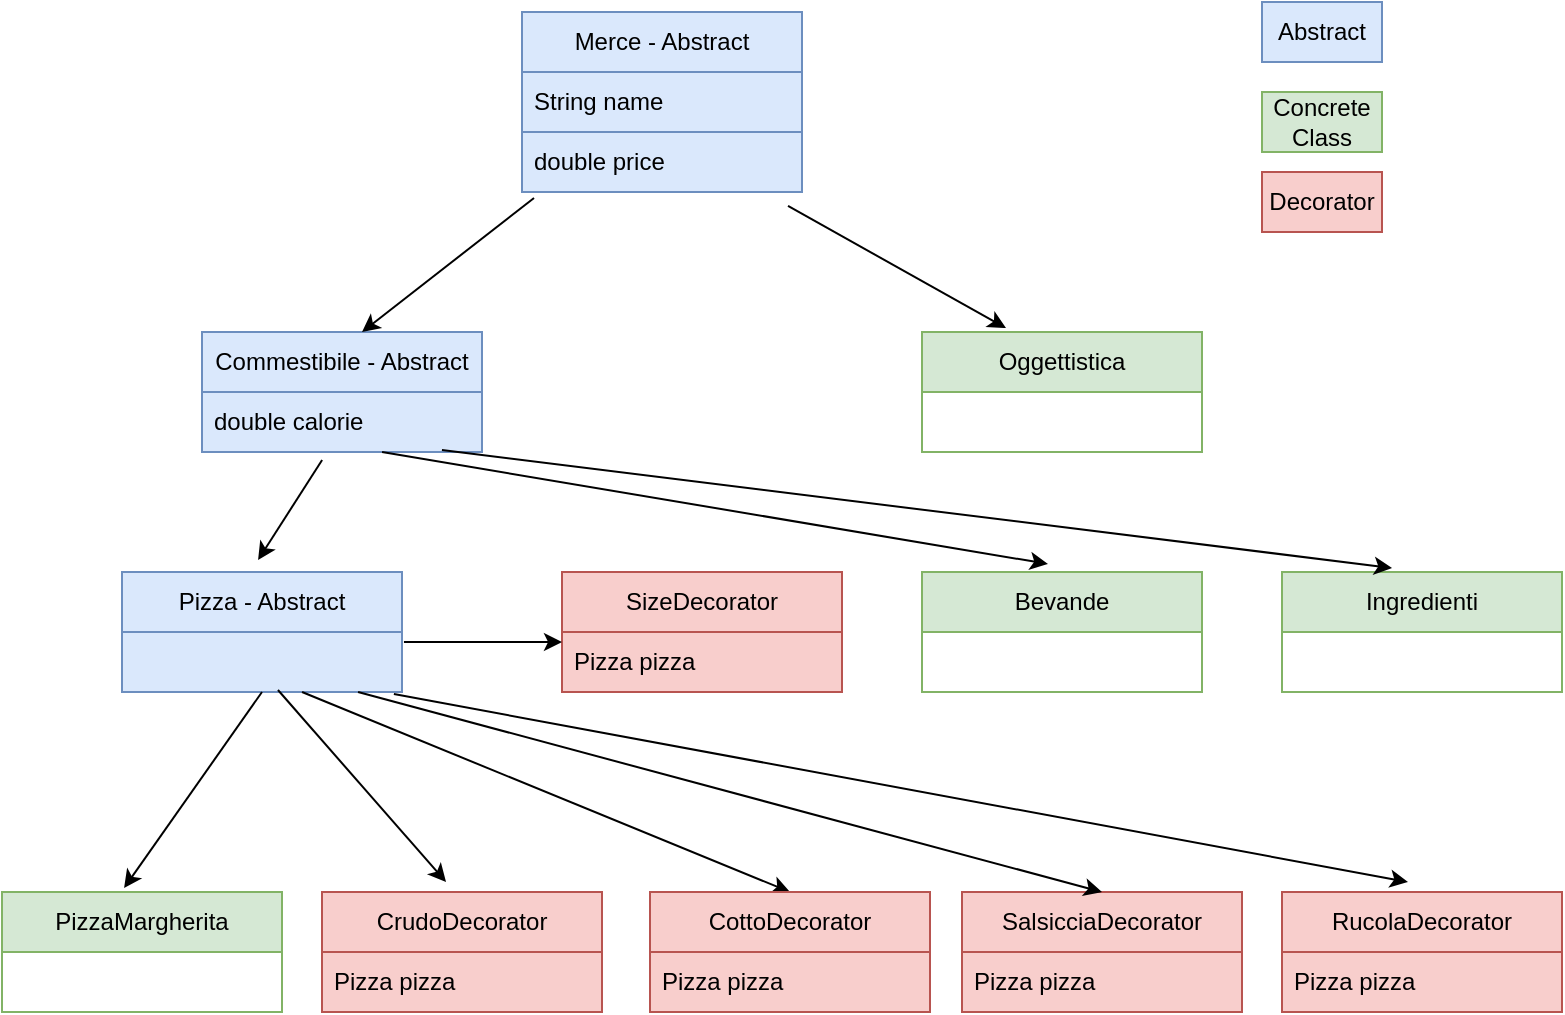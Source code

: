 <mxfile version="21.6.2" type="device">
  <diagram name="Pagina-1" id="XF3vCzrUBPsqfvgIkMo5">
    <mxGraphModel dx="1434" dy="788" grid="1" gridSize="10" guides="1" tooltips="1" connect="1" arrows="1" fold="1" page="1" pageScale="1" pageWidth="827" pageHeight="1169" math="0" shadow="0">
      <root>
        <mxCell id="0" />
        <mxCell id="1" parent="0" />
        <mxCell id="mttsqV67Aj8J0tApP03b-1" value="Merce - Abstract" style="swimlane;fontStyle=0;childLayout=stackLayout;horizontal=1;startSize=30;horizontalStack=0;resizeParent=1;resizeParentMax=0;resizeLast=0;collapsible=1;marginBottom=0;whiteSpace=wrap;html=1;fillColor=#dae8fc;strokeColor=#6c8ebf;" vertex="1" parent="1">
          <mxGeometry x="280" y="40" width="140" height="90" as="geometry" />
        </mxCell>
        <mxCell id="mttsqV67Aj8J0tApP03b-2" value="String name" style="text;strokeColor=#6c8ebf;fillColor=#dae8fc;align=left;verticalAlign=middle;spacingLeft=4;spacingRight=4;overflow=hidden;points=[[0,0.5],[1,0.5]];portConstraint=eastwest;rotatable=0;whiteSpace=wrap;html=1;" vertex="1" parent="mttsqV67Aj8J0tApP03b-1">
          <mxGeometry y="30" width="140" height="30" as="geometry" />
        </mxCell>
        <mxCell id="mttsqV67Aj8J0tApP03b-3" value="double price" style="text;strokeColor=#6c8ebf;fillColor=#dae8fc;align=left;verticalAlign=middle;spacingLeft=4;spacingRight=4;overflow=hidden;points=[[0,0.5],[1,0.5]];portConstraint=eastwest;rotatable=0;whiteSpace=wrap;html=1;" vertex="1" parent="mttsqV67Aj8J0tApP03b-1">
          <mxGeometry y="60" width="140" height="30" as="geometry" />
        </mxCell>
        <mxCell id="mttsqV67Aj8J0tApP03b-5" value="Commestibile - Abstract" style="swimlane;fontStyle=0;childLayout=stackLayout;horizontal=1;startSize=30;horizontalStack=0;resizeParent=1;resizeParentMax=0;resizeLast=0;collapsible=1;marginBottom=0;whiteSpace=wrap;html=1;fillColor=#dae8fc;strokeColor=#6c8ebf;" vertex="1" parent="1">
          <mxGeometry x="120" y="200" width="140" height="60" as="geometry" />
        </mxCell>
        <mxCell id="mttsqV67Aj8J0tApP03b-6" value="double calorie" style="text;strokeColor=#6c8ebf;fillColor=#dae8fc;align=left;verticalAlign=middle;spacingLeft=4;spacingRight=4;overflow=hidden;points=[[0,0.5],[1,0.5]];portConstraint=eastwest;rotatable=0;whiteSpace=wrap;html=1;" vertex="1" parent="mttsqV67Aj8J0tApP03b-5">
          <mxGeometry y="30" width="140" height="30" as="geometry" />
        </mxCell>
        <mxCell id="mttsqV67Aj8J0tApP03b-9" value="Oggettistica" style="swimlane;fontStyle=0;childLayout=stackLayout;horizontal=1;startSize=30;horizontalStack=0;resizeParent=1;resizeParentMax=0;resizeLast=0;collapsible=1;marginBottom=0;whiteSpace=wrap;html=1;fillColor=#d5e8d4;strokeColor=#82b366;" vertex="1" parent="1">
          <mxGeometry x="480" y="200" width="140" height="60" as="geometry" />
        </mxCell>
        <mxCell id="mttsqV67Aj8J0tApP03b-13" value="" style="endArrow=classic;html=1;rounded=0;exitX=0.043;exitY=1.1;exitDx=0;exitDy=0;exitPerimeter=0;" edge="1" parent="1" source="mttsqV67Aj8J0tApP03b-3">
          <mxGeometry width="50" height="50" relative="1" as="geometry">
            <mxPoint x="390" y="430" as="sourcePoint" />
            <mxPoint x="200" y="200" as="targetPoint" />
          </mxGeometry>
        </mxCell>
        <mxCell id="mttsqV67Aj8J0tApP03b-14" value="" style="endArrow=classic;html=1;rounded=0;exitX=0.95;exitY=1.233;exitDx=0;exitDy=0;exitPerimeter=0;entryX=0.3;entryY=-0.033;entryDx=0;entryDy=0;entryPerimeter=0;" edge="1" parent="1" source="mttsqV67Aj8J0tApP03b-3" target="mttsqV67Aj8J0tApP03b-9">
          <mxGeometry width="50" height="50" relative="1" as="geometry">
            <mxPoint x="390" y="430" as="sourcePoint" />
            <mxPoint x="440" y="380" as="targetPoint" />
          </mxGeometry>
        </mxCell>
        <mxCell id="mttsqV67Aj8J0tApP03b-15" value="Pizza - Abstract" style="swimlane;fontStyle=0;childLayout=stackLayout;horizontal=1;startSize=30;horizontalStack=0;resizeParent=1;resizeParentMax=0;resizeLast=0;collapsible=1;marginBottom=0;whiteSpace=wrap;html=1;fillColor=#dae8fc;strokeColor=#6c8ebf;" vertex="1" parent="1">
          <mxGeometry x="80" y="320" width="140" height="60" as="geometry" />
        </mxCell>
        <mxCell id="mttsqV67Aj8J0tApP03b-16" value="" style="text;strokeColor=#6c8ebf;fillColor=#dae8fc;align=left;verticalAlign=middle;spacingLeft=4;spacingRight=4;overflow=hidden;points=[[0,0.5],[1,0.5]];portConstraint=eastwest;rotatable=0;whiteSpace=wrap;html=1;" vertex="1" parent="mttsqV67Aj8J0tApP03b-15">
          <mxGeometry y="30" width="140" height="30" as="geometry" />
        </mxCell>
        <mxCell id="mttsqV67Aj8J0tApP03b-19" value="Bevande" style="swimlane;fontStyle=0;childLayout=stackLayout;horizontal=1;startSize=30;horizontalStack=0;resizeParent=1;resizeParentMax=0;resizeLast=0;collapsible=1;marginBottom=0;whiteSpace=wrap;html=1;fillColor=#d5e8d4;strokeColor=#82b366;" vertex="1" parent="1">
          <mxGeometry x="480" y="320" width="140" height="60" as="geometry" />
        </mxCell>
        <mxCell id="mttsqV67Aj8J0tApP03b-23" value="" style="endArrow=classic;html=1;rounded=0;exitX=0.429;exitY=1.133;exitDx=0;exitDy=0;exitPerimeter=0;entryX=0.486;entryY=-0.1;entryDx=0;entryDy=0;entryPerimeter=0;" edge="1" parent="1" source="mttsqV67Aj8J0tApP03b-6" target="mttsqV67Aj8J0tApP03b-15">
          <mxGeometry width="50" height="50" relative="1" as="geometry">
            <mxPoint x="390" y="430" as="sourcePoint" />
            <mxPoint x="440" y="380" as="targetPoint" />
          </mxGeometry>
        </mxCell>
        <mxCell id="mttsqV67Aj8J0tApP03b-24" value="" style="endArrow=classic;html=1;rounded=0;entryX=0.45;entryY=-0.067;entryDx=0;entryDy=0;entryPerimeter=0;exitX=0.643;exitY=1;exitDx=0;exitDy=0;exitPerimeter=0;" edge="1" parent="1" source="mttsqV67Aj8J0tApP03b-6" target="mttsqV67Aj8J0tApP03b-19">
          <mxGeometry width="50" height="50" relative="1" as="geometry">
            <mxPoint x="220" y="262" as="sourcePoint" />
            <mxPoint x="440" y="380" as="targetPoint" />
          </mxGeometry>
        </mxCell>
        <mxCell id="mttsqV67Aj8J0tApP03b-26" value="Ingredienti" style="swimlane;fontStyle=0;childLayout=stackLayout;horizontal=1;startSize=30;horizontalStack=0;resizeParent=1;resizeParentMax=0;resizeLast=0;collapsible=1;marginBottom=0;whiteSpace=wrap;html=1;fillColor=#d5e8d4;strokeColor=#82b366;" vertex="1" parent="1">
          <mxGeometry x="660" y="320" width="140" height="60" as="geometry" />
        </mxCell>
        <mxCell id="mttsqV67Aj8J0tApP03b-32" value="Abstract" style="text;html=1;strokeColor=#6c8ebf;fillColor=#dae8fc;align=center;verticalAlign=middle;whiteSpace=wrap;rounded=0;" vertex="1" parent="1">
          <mxGeometry x="650" y="35" width="60" height="30" as="geometry" />
        </mxCell>
        <mxCell id="mttsqV67Aj8J0tApP03b-33" value="Concrete Class" style="text;html=1;strokeColor=#82b366;fillColor=#d5e8d4;align=center;verticalAlign=middle;whiteSpace=wrap;rounded=0;" vertex="1" parent="1">
          <mxGeometry x="650" y="80" width="60" height="30" as="geometry" />
        </mxCell>
        <mxCell id="mttsqV67Aj8J0tApP03b-34" value="PizzaMargherita" style="swimlane;fontStyle=0;childLayout=stackLayout;horizontal=1;startSize=30;horizontalStack=0;resizeParent=1;resizeParentMax=0;resizeLast=0;collapsible=1;marginBottom=0;whiteSpace=wrap;html=1;fillColor=#d5e8d4;strokeColor=#82b366;" vertex="1" parent="1">
          <mxGeometry x="20" y="480" width="140" height="60" as="geometry" />
        </mxCell>
        <mxCell id="mttsqV67Aj8J0tApP03b-38" value="" style="endArrow=classic;html=1;rounded=0;entryX=0.436;entryY=-0.033;entryDx=0;entryDy=0;entryPerimeter=0;exitX=0.5;exitY=1;exitDx=0;exitDy=0;" edge="1" parent="1" source="mttsqV67Aj8J0tApP03b-15" target="mttsqV67Aj8J0tApP03b-34">
          <mxGeometry width="50" height="50" relative="1" as="geometry">
            <mxPoint x="140" y="380" as="sourcePoint" />
            <mxPoint x="440" y="480" as="targetPoint" />
          </mxGeometry>
        </mxCell>
        <mxCell id="mttsqV67Aj8J0tApP03b-40" value="Decorator" style="text;html=1;strokeColor=#b85450;fillColor=#f8cecc;align=center;verticalAlign=middle;whiteSpace=wrap;rounded=0;" vertex="1" parent="1">
          <mxGeometry x="650" y="120" width="60" height="30" as="geometry" />
        </mxCell>
        <mxCell id="mttsqV67Aj8J0tApP03b-41" value="CrudoDecorator" style="swimlane;fontStyle=0;childLayout=stackLayout;horizontal=1;startSize=30;horizontalStack=0;resizeParent=1;resizeParentMax=0;resizeLast=0;collapsible=1;marginBottom=0;whiteSpace=wrap;html=1;fillColor=#f8cecc;strokeColor=#b85450;" vertex="1" parent="1">
          <mxGeometry x="180" y="480" width="140" height="60" as="geometry" />
        </mxCell>
        <mxCell id="mttsqV67Aj8J0tApP03b-42" value="Pizza pizza" style="text;strokeColor=#b85450;fillColor=#f8cecc;align=left;verticalAlign=middle;spacingLeft=4;spacingRight=4;overflow=hidden;points=[[0,0.5],[1,0.5]];portConstraint=eastwest;rotatable=0;whiteSpace=wrap;html=1;" vertex="1" parent="mttsqV67Aj8J0tApP03b-41">
          <mxGeometry y="30" width="140" height="30" as="geometry" />
        </mxCell>
        <mxCell id="mttsqV67Aj8J0tApP03b-45" value="" style="endArrow=classic;html=1;rounded=0;entryX=0.443;entryY=-0.083;entryDx=0;entryDy=0;entryPerimeter=0;exitX=0.557;exitY=0.967;exitDx=0;exitDy=0;exitPerimeter=0;" edge="1" parent="1" source="mttsqV67Aj8J0tApP03b-16" target="mttsqV67Aj8J0tApP03b-41">
          <mxGeometry width="50" height="50" relative="1" as="geometry">
            <mxPoint x="170" y="390" as="sourcePoint" />
            <mxPoint x="440" y="280" as="targetPoint" />
          </mxGeometry>
        </mxCell>
        <mxCell id="mttsqV67Aj8J0tApP03b-50" value="" style="endArrow=classic;html=1;rounded=0;entryX=0.5;entryY=0;entryDx=0;entryDy=0;exitX=0.643;exitY=1;exitDx=0;exitDy=0;exitPerimeter=0;" edge="1" parent="1" source="mttsqV67Aj8J0tApP03b-16" target="mttsqV67Aj8J0tApP03b-57">
          <mxGeometry width="50" height="50" relative="1" as="geometry">
            <mxPoint x="180" y="380" as="sourcePoint" />
            <mxPoint x="431.04" y="477" as="targetPoint" />
          </mxGeometry>
        </mxCell>
        <mxCell id="mttsqV67Aj8J0tApP03b-53" value="RucolaDecorator" style="swimlane;fontStyle=0;childLayout=stackLayout;horizontal=1;startSize=30;horizontalStack=0;resizeParent=1;resizeParentMax=0;resizeLast=0;collapsible=1;marginBottom=0;whiteSpace=wrap;html=1;fillColor=#f8cecc;strokeColor=#b85450;" vertex="1" parent="1">
          <mxGeometry x="660" y="480" width="140" height="60" as="geometry" />
        </mxCell>
        <mxCell id="mttsqV67Aj8J0tApP03b-54" value="Pizza pizza" style="text;strokeColor=#b85450;fillColor=#f8cecc;align=left;verticalAlign=middle;spacingLeft=4;spacingRight=4;overflow=hidden;points=[[0,0.5],[1,0.5]];portConstraint=eastwest;rotatable=0;whiteSpace=wrap;html=1;" vertex="1" parent="mttsqV67Aj8J0tApP03b-53">
          <mxGeometry y="30" width="140" height="30" as="geometry" />
        </mxCell>
        <mxCell id="mttsqV67Aj8J0tApP03b-55" value="SalsicciaDecorator" style="swimlane;fontStyle=0;childLayout=stackLayout;horizontal=1;startSize=30;horizontalStack=0;resizeParent=1;resizeParentMax=0;resizeLast=0;collapsible=1;marginBottom=0;whiteSpace=wrap;html=1;fillColor=#f8cecc;strokeColor=#b85450;" vertex="1" parent="1">
          <mxGeometry x="500" y="480" width="140" height="60" as="geometry" />
        </mxCell>
        <mxCell id="mttsqV67Aj8J0tApP03b-56" value="Pizza pizza" style="text;strokeColor=#b85450;fillColor=#f8cecc;align=left;verticalAlign=middle;spacingLeft=4;spacingRight=4;overflow=hidden;points=[[0,0.5],[1,0.5]];portConstraint=eastwest;rotatable=0;whiteSpace=wrap;html=1;" vertex="1" parent="mttsqV67Aj8J0tApP03b-55">
          <mxGeometry y="30" width="140" height="30" as="geometry" />
        </mxCell>
        <mxCell id="mttsqV67Aj8J0tApP03b-57" value="CottoDecorator" style="swimlane;fontStyle=0;childLayout=stackLayout;horizontal=1;startSize=30;horizontalStack=0;resizeParent=1;resizeParentMax=0;resizeLast=0;collapsible=1;marginBottom=0;whiteSpace=wrap;html=1;fillColor=#f8cecc;strokeColor=#b85450;" vertex="1" parent="1">
          <mxGeometry x="344" y="480" width="140" height="60" as="geometry" />
        </mxCell>
        <mxCell id="mttsqV67Aj8J0tApP03b-58" value="Pizza pizza" style="text;strokeColor=#b85450;fillColor=#f8cecc;align=left;verticalAlign=middle;spacingLeft=4;spacingRight=4;overflow=hidden;points=[[0,0.5],[1,0.5]];portConstraint=eastwest;rotatable=0;whiteSpace=wrap;html=1;" vertex="1" parent="mttsqV67Aj8J0tApP03b-57">
          <mxGeometry y="30" width="140" height="30" as="geometry" />
        </mxCell>
        <mxCell id="mttsqV67Aj8J0tApP03b-59" value="" style="endArrow=classic;html=1;rounded=0;exitX=0.843;exitY=1;exitDx=0;exitDy=0;exitPerimeter=0;entryX=0.5;entryY=0;entryDx=0;entryDy=0;" edge="1" parent="1" source="mttsqV67Aj8J0tApP03b-16" target="mttsqV67Aj8J0tApP03b-55">
          <mxGeometry width="50" height="50" relative="1" as="geometry">
            <mxPoint x="390" y="430" as="sourcePoint" />
            <mxPoint x="440" y="380" as="targetPoint" />
          </mxGeometry>
        </mxCell>
        <mxCell id="mttsqV67Aj8J0tApP03b-60" value="" style="endArrow=classic;html=1;rounded=0;entryX=0.45;entryY=-0.083;entryDx=0;entryDy=0;entryPerimeter=0;exitX=0.971;exitY=1.033;exitDx=0;exitDy=0;exitPerimeter=0;" edge="1" parent="1" source="mttsqV67Aj8J0tApP03b-16" target="mttsqV67Aj8J0tApP03b-53">
          <mxGeometry width="50" height="50" relative="1" as="geometry">
            <mxPoint x="200" y="380" as="sourcePoint" />
            <mxPoint x="440" y="380" as="targetPoint" />
          </mxGeometry>
        </mxCell>
        <mxCell id="mttsqV67Aj8J0tApP03b-61" value="" style="endArrow=classic;html=1;rounded=0;entryX=0.393;entryY=-0.033;entryDx=0;entryDy=0;entryPerimeter=0;exitX=0.857;exitY=0.967;exitDx=0;exitDy=0;exitPerimeter=0;" edge="1" parent="1" source="mttsqV67Aj8J0tApP03b-6" target="mttsqV67Aj8J0tApP03b-26">
          <mxGeometry width="50" height="50" relative="1" as="geometry">
            <mxPoint x="250" y="260" as="sourcePoint" />
            <mxPoint x="440" y="380" as="targetPoint" />
          </mxGeometry>
        </mxCell>
        <mxCell id="mttsqV67Aj8J0tApP03b-62" value="SizeDecorator" style="swimlane;fontStyle=0;childLayout=stackLayout;horizontal=1;startSize=30;horizontalStack=0;resizeParent=1;resizeParentMax=0;resizeLast=0;collapsible=1;marginBottom=0;whiteSpace=wrap;html=1;fillColor=#f8cecc;strokeColor=#b85450;" vertex="1" parent="1">
          <mxGeometry x="300" y="320" width="140" height="60" as="geometry" />
        </mxCell>
        <mxCell id="mttsqV67Aj8J0tApP03b-63" value="Pizza pizza" style="text;strokeColor=#b85450;fillColor=#f8cecc;align=left;verticalAlign=middle;spacingLeft=4;spacingRight=4;overflow=hidden;points=[[0,0.5],[1,0.5]];portConstraint=eastwest;rotatable=0;whiteSpace=wrap;html=1;" vertex="1" parent="mttsqV67Aj8J0tApP03b-62">
          <mxGeometry y="30" width="140" height="30" as="geometry" />
        </mxCell>
        <mxCell id="mttsqV67Aj8J0tApP03b-66" value="" style="endArrow=classic;html=1;rounded=0;exitX=1.007;exitY=0.167;exitDx=0;exitDy=0;exitPerimeter=0;entryX=0;entryY=0.167;entryDx=0;entryDy=0;entryPerimeter=0;" edge="1" parent="1" source="mttsqV67Aj8J0tApP03b-16" target="mttsqV67Aj8J0tApP03b-63">
          <mxGeometry width="50" height="50" relative="1" as="geometry">
            <mxPoint x="390" y="430" as="sourcePoint" />
            <mxPoint x="440" y="380" as="targetPoint" />
          </mxGeometry>
        </mxCell>
      </root>
    </mxGraphModel>
  </diagram>
</mxfile>

